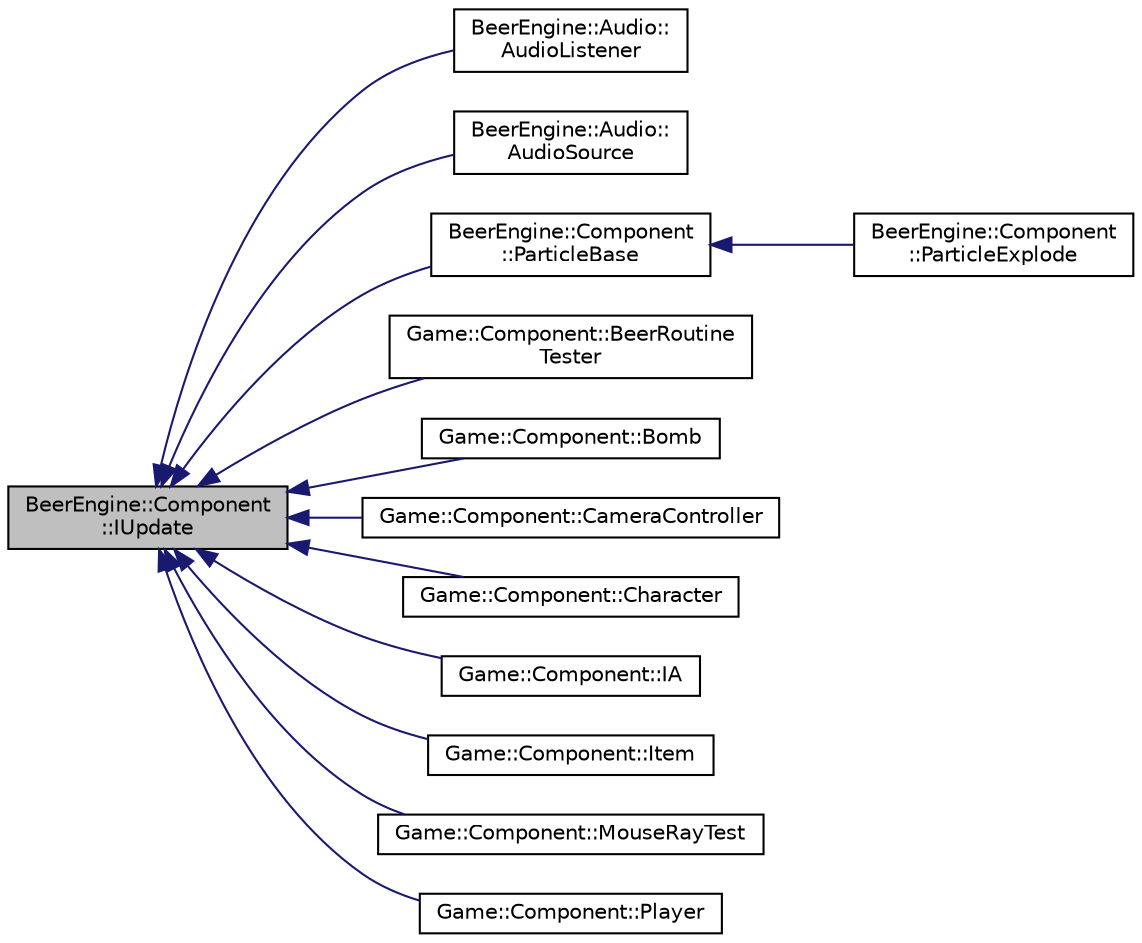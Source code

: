digraph "BeerEngine::Component::IUpdate"
{
  edge [fontname="Helvetica",fontsize="10",labelfontname="Helvetica",labelfontsize="10"];
  node [fontname="Helvetica",fontsize="10",shape=record];
  rankdir="LR";
  Node0 [label="BeerEngine::Component\l::IUpdate",height=0.2,width=0.4,color="black", fillcolor="grey75", style="filled", fontcolor="black"];
  Node0 -> Node1 [dir="back",color="midnightblue",fontsize="10",style="solid",fontname="Helvetica"];
  Node1 [label="BeerEngine::Audio::\lAudioListener",height=0.2,width=0.4,color="black", fillcolor="white", style="filled",URL="$class_beer_engine_1_1_audio_1_1_audio_listener.html"];
  Node0 -> Node2 [dir="back",color="midnightblue",fontsize="10",style="solid",fontname="Helvetica"];
  Node2 [label="BeerEngine::Audio::\lAudioSource",height=0.2,width=0.4,color="black", fillcolor="white", style="filled",URL="$class_beer_engine_1_1_audio_1_1_audio_source.html"];
  Node0 -> Node3 [dir="back",color="midnightblue",fontsize="10",style="solid",fontname="Helvetica"];
  Node3 [label="BeerEngine::Component\l::ParticleBase",height=0.2,width=0.4,color="black", fillcolor="white", style="filled",URL="$class_beer_engine_1_1_component_1_1_particle_base.html"];
  Node3 -> Node4 [dir="back",color="midnightblue",fontsize="10",style="solid",fontname="Helvetica"];
  Node4 [label="BeerEngine::Component\l::ParticleExplode",height=0.2,width=0.4,color="black", fillcolor="white", style="filled",URL="$class_beer_engine_1_1_component_1_1_particle_explode.html"];
  Node0 -> Node5 [dir="back",color="midnightblue",fontsize="10",style="solid",fontname="Helvetica"];
  Node5 [label="Game::Component::BeerRoutine\lTester",height=0.2,width=0.4,color="black", fillcolor="white", style="filled",URL="$class_game_1_1_component_1_1_beer_routine_tester.html"];
  Node0 -> Node6 [dir="back",color="midnightblue",fontsize="10",style="solid",fontname="Helvetica"];
  Node6 [label="Game::Component::Bomb",height=0.2,width=0.4,color="black", fillcolor="white", style="filled",URL="$class_game_1_1_component_1_1_bomb.html"];
  Node0 -> Node7 [dir="back",color="midnightblue",fontsize="10",style="solid",fontname="Helvetica"];
  Node7 [label="Game::Component::CameraController",height=0.2,width=0.4,color="black", fillcolor="white", style="filled",URL="$class_game_1_1_component_1_1_camera_controller.html"];
  Node0 -> Node8 [dir="back",color="midnightblue",fontsize="10",style="solid",fontname="Helvetica"];
  Node8 [label="Game::Component::Character",height=0.2,width=0.4,color="black", fillcolor="white", style="filled",URL="$class_game_1_1_component_1_1_character.html"];
  Node0 -> Node9 [dir="back",color="midnightblue",fontsize="10",style="solid",fontname="Helvetica"];
  Node9 [label="Game::Component::IA",height=0.2,width=0.4,color="black", fillcolor="white", style="filled",URL="$class_game_1_1_component_1_1_i_a.html"];
  Node0 -> Node10 [dir="back",color="midnightblue",fontsize="10",style="solid",fontname="Helvetica"];
  Node10 [label="Game::Component::Item",height=0.2,width=0.4,color="black", fillcolor="white", style="filled",URL="$class_game_1_1_component_1_1_item.html"];
  Node0 -> Node11 [dir="back",color="midnightblue",fontsize="10",style="solid",fontname="Helvetica"];
  Node11 [label="Game::Component::MouseRayTest",height=0.2,width=0.4,color="black", fillcolor="white", style="filled",URL="$class_game_1_1_component_1_1_mouse_ray_test.html"];
  Node0 -> Node12 [dir="back",color="midnightblue",fontsize="10",style="solid",fontname="Helvetica"];
  Node12 [label="Game::Component::Player",height=0.2,width=0.4,color="black", fillcolor="white", style="filled",URL="$class_game_1_1_component_1_1_player.html"];
}
